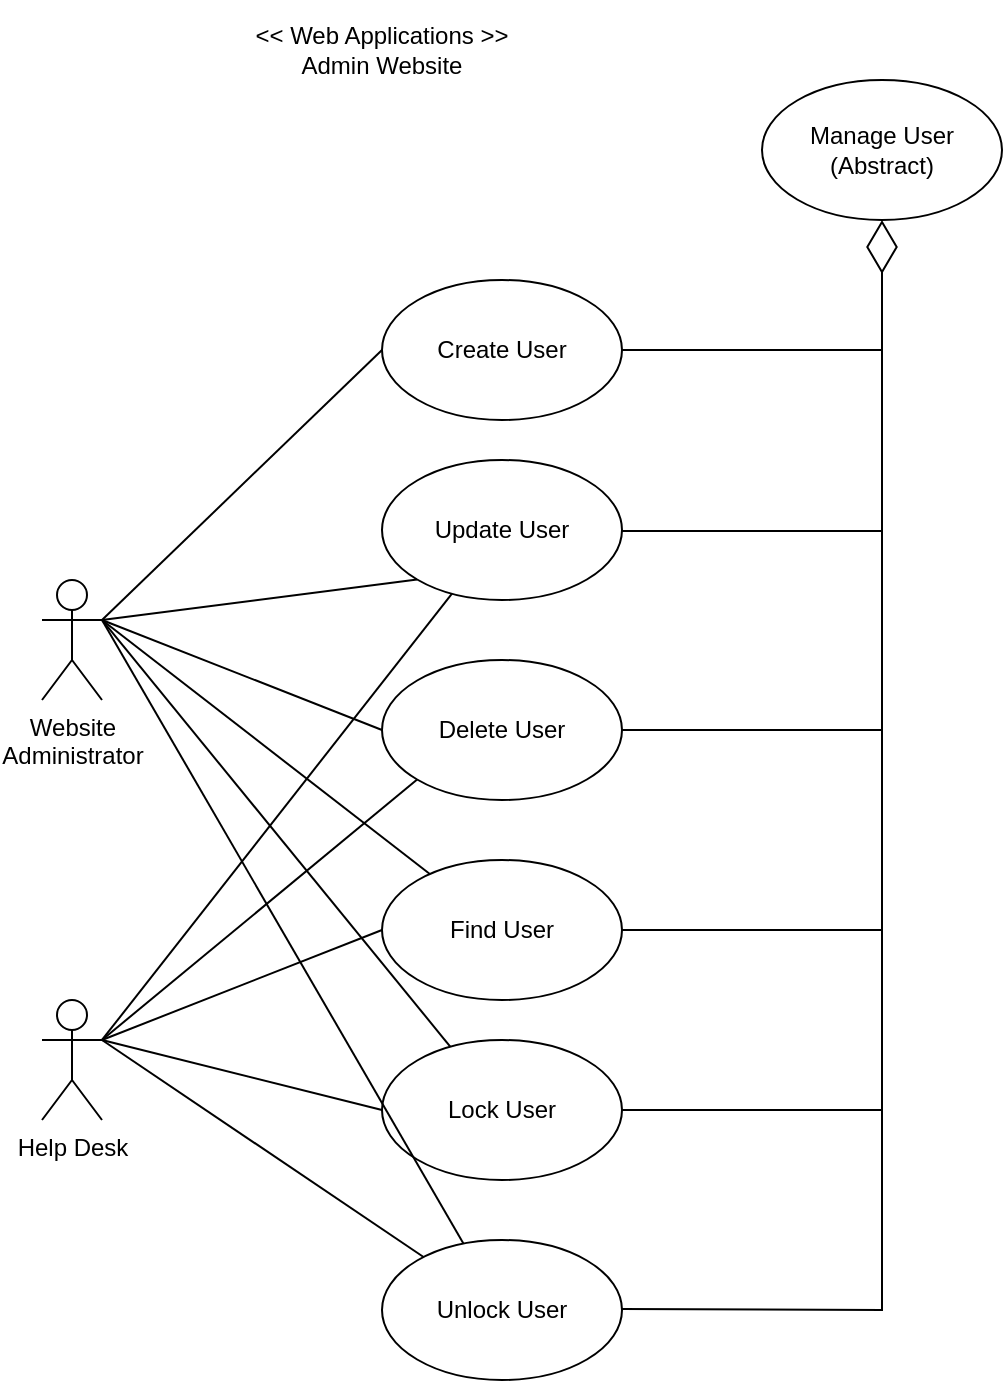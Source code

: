 <mxfile version="21.1.7" type="device">
  <diagram name="Trang-1" id="2c8AOubSLkgFrrMoEyiY">
    <mxGraphModel dx="1400" dy="764" grid="1" gridSize="10" guides="1" tooltips="1" connect="1" arrows="1" fold="1" page="1" pageScale="1" pageWidth="3300" pageHeight="4681" math="0" shadow="0">
      <root>
        <mxCell id="0" />
        <mxCell id="1" parent="0" />
        <mxCell id="uvTS3VmrBhTLHeoMEQkP-1" value="Website&lt;br&gt;Administrator" style="shape=umlActor;verticalLabelPosition=bottom;verticalAlign=top;html=1;outlineConnect=0;" vertex="1" parent="1">
          <mxGeometry x="390" y="620" width="30" height="60" as="geometry" />
        </mxCell>
        <mxCell id="uvTS3VmrBhTLHeoMEQkP-2" value="Help Desk" style="shape=umlActor;verticalLabelPosition=bottom;verticalAlign=top;html=1;outlineConnect=0;" vertex="1" parent="1">
          <mxGeometry x="390" y="830" width="30" height="60" as="geometry" />
        </mxCell>
        <mxCell id="uvTS3VmrBhTLHeoMEQkP-3" value="&amp;lt;&amp;lt; Web Applications &amp;gt;&amp;gt;&lt;br&gt;Admin Website" style="text;html=1;strokeColor=none;fillColor=none;align=center;verticalAlign=middle;whiteSpace=wrap;rounded=0;" vertex="1" parent="1">
          <mxGeometry x="480" y="330" width="160" height="50" as="geometry" />
        </mxCell>
        <mxCell id="uvTS3VmrBhTLHeoMEQkP-5" value="" style="ellipse;whiteSpace=wrap;html=1;" vertex="1" parent="1">
          <mxGeometry x="560" y="470" width="120" height="70" as="geometry" />
        </mxCell>
        <mxCell id="uvTS3VmrBhTLHeoMEQkP-6" value="" style="ellipse;whiteSpace=wrap;html=1;" vertex="1" parent="1">
          <mxGeometry x="560" y="560" width="120" height="70" as="geometry" />
        </mxCell>
        <mxCell id="uvTS3VmrBhTLHeoMEQkP-7" value="" style="ellipse;whiteSpace=wrap;html=1;" vertex="1" parent="1">
          <mxGeometry x="560" y="660" width="120" height="70" as="geometry" />
        </mxCell>
        <mxCell id="uvTS3VmrBhTLHeoMEQkP-8" value="" style="ellipse;whiteSpace=wrap;html=1;" vertex="1" parent="1">
          <mxGeometry x="560" y="760" width="120" height="70" as="geometry" />
        </mxCell>
        <mxCell id="uvTS3VmrBhTLHeoMEQkP-9" value="" style="ellipse;whiteSpace=wrap;html=1;" vertex="1" parent="1">
          <mxGeometry x="560" y="850" width="120" height="70" as="geometry" />
        </mxCell>
        <mxCell id="uvTS3VmrBhTLHeoMEQkP-10" value="" style="ellipse;whiteSpace=wrap;html=1;" vertex="1" parent="1">
          <mxGeometry x="560" y="950" width="120" height="70" as="geometry" />
        </mxCell>
        <mxCell id="uvTS3VmrBhTLHeoMEQkP-11" value="" style="ellipse;whiteSpace=wrap;html=1;" vertex="1" parent="1">
          <mxGeometry x="750" y="370" width="120" height="70" as="geometry" />
        </mxCell>
        <mxCell id="uvTS3VmrBhTLHeoMEQkP-12" value="Manage User&lt;br&gt;(Abstract)" style="text;html=1;strokeColor=none;fillColor=none;align=center;verticalAlign=middle;whiteSpace=wrap;rounded=0;" vertex="1" parent="1">
          <mxGeometry x="760" y="390" width="100" height="30" as="geometry" />
        </mxCell>
        <mxCell id="uvTS3VmrBhTLHeoMEQkP-13" value="Create User" style="text;html=1;strokeColor=none;fillColor=none;align=center;verticalAlign=middle;whiteSpace=wrap;rounded=0;" vertex="1" parent="1">
          <mxGeometry x="580" y="490" width="80" height="30" as="geometry" />
        </mxCell>
        <mxCell id="uvTS3VmrBhTLHeoMEQkP-14" value="Update User" style="text;html=1;strokeColor=none;fillColor=none;align=center;verticalAlign=middle;whiteSpace=wrap;rounded=0;" vertex="1" parent="1">
          <mxGeometry x="585" y="580" width="70" height="30" as="geometry" />
        </mxCell>
        <mxCell id="uvTS3VmrBhTLHeoMEQkP-15" value="Delete User" style="text;html=1;strokeColor=none;fillColor=none;align=center;verticalAlign=middle;whiteSpace=wrap;rounded=0;" vertex="1" parent="1">
          <mxGeometry x="585" y="680" width="70" height="30" as="geometry" />
        </mxCell>
        <mxCell id="uvTS3VmrBhTLHeoMEQkP-16" value="Find User" style="text;html=1;strokeColor=none;fillColor=none;align=center;verticalAlign=middle;whiteSpace=wrap;rounded=0;" vertex="1" parent="1">
          <mxGeometry x="590" y="780" width="60" height="30" as="geometry" />
        </mxCell>
        <mxCell id="uvTS3VmrBhTLHeoMEQkP-17" value="Lock User" style="text;html=1;strokeColor=none;fillColor=none;align=center;verticalAlign=middle;whiteSpace=wrap;rounded=0;" vertex="1" parent="1">
          <mxGeometry x="590" y="870" width="60" height="30" as="geometry" />
        </mxCell>
        <mxCell id="uvTS3VmrBhTLHeoMEQkP-18" value="Unlock User" style="text;html=1;strokeColor=none;fillColor=none;align=center;verticalAlign=middle;whiteSpace=wrap;rounded=0;" vertex="1" parent="1">
          <mxGeometry x="580" y="970" width="80" height="30" as="geometry" />
        </mxCell>
        <mxCell id="uvTS3VmrBhTLHeoMEQkP-19" value="" style="endArrow=none;html=1;rounded=0;entryX=0;entryY=1;entryDx=0;entryDy=0;exitX=1;exitY=0.333;exitDx=0;exitDy=0;exitPerimeter=0;" edge="1" parent="1" source="uvTS3VmrBhTLHeoMEQkP-1" target="uvTS3VmrBhTLHeoMEQkP-6">
          <mxGeometry width="50" height="50" relative="1" as="geometry">
            <mxPoint x="450" y="640" as="sourcePoint" />
            <mxPoint x="470" y="610" as="targetPoint" />
          </mxGeometry>
        </mxCell>
        <mxCell id="uvTS3VmrBhTLHeoMEQkP-20" value="" style="endArrow=none;html=1;rounded=0;entryX=0;entryY=0.5;entryDx=0;entryDy=0;exitX=1;exitY=0.333;exitDx=0;exitDy=0;exitPerimeter=0;" edge="1" parent="1" source="uvTS3VmrBhTLHeoMEQkP-1" target="uvTS3VmrBhTLHeoMEQkP-7">
          <mxGeometry width="50" height="50" relative="1" as="geometry">
            <mxPoint x="430" y="660" as="sourcePoint" />
            <mxPoint x="510" y="650" as="targetPoint" />
          </mxGeometry>
        </mxCell>
        <mxCell id="uvTS3VmrBhTLHeoMEQkP-21" value="" style="endArrow=none;html=1;rounded=0;exitX=1;exitY=0.333;exitDx=0;exitDy=0;exitPerimeter=0;" edge="1" parent="1" source="uvTS3VmrBhTLHeoMEQkP-1" target="uvTS3VmrBhTLHeoMEQkP-8">
          <mxGeometry width="50" height="50" relative="1" as="geometry">
            <mxPoint x="450" y="770" as="sourcePoint" />
            <mxPoint x="500" y="720" as="targetPoint" />
          </mxGeometry>
        </mxCell>
        <mxCell id="uvTS3VmrBhTLHeoMEQkP-22" value="" style="endArrow=none;html=1;rounded=0;exitX=1;exitY=0.333;exitDx=0;exitDy=0;exitPerimeter=0;" edge="1" parent="1" source="uvTS3VmrBhTLHeoMEQkP-1" target="uvTS3VmrBhTLHeoMEQkP-9">
          <mxGeometry width="50" height="50" relative="1" as="geometry">
            <mxPoint x="400" y="870" as="sourcePoint" />
            <mxPoint x="450" y="820" as="targetPoint" />
          </mxGeometry>
        </mxCell>
        <mxCell id="uvTS3VmrBhTLHeoMEQkP-23" value="" style="endArrow=none;html=1;rounded=0;exitX=1;exitY=0.333;exitDx=0;exitDy=0;exitPerimeter=0;" edge="1" parent="1" source="uvTS3VmrBhTLHeoMEQkP-1" target="uvTS3VmrBhTLHeoMEQkP-10">
          <mxGeometry width="50" height="50" relative="1" as="geometry">
            <mxPoint x="400" y="870" as="sourcePoint" />
            <mxPoint x="450" y="820" as="targetPoint" />
          </mxGeometry>
        </mxCell>
        <mxCell id="uvTS3VmrBhTLHeoMEQkP-24" value="" style="endArrow=none;html=1;rounded=0;exitX=1;exitY=0.333;exitDx=0;exitDy=0;exitPerimeter=0;" edge="1" parent="1" source="uvTS3VmrBhTLHeoMEQkP-2" target="uvTS3VmrBhTLHeoMEQkP-6">
          <mxGeometry width="50" height="50" relative="1" as="geometry">
            <mxPoint x="430" y="830" as="sourcePoint" />
            <mxPoint x="450" y="820" as="targetPoint" />
          </mxGeometry>
        </mxCell>
        <mxCell id="uvTS3VmrBhTLHeoMEQkP-25" value="" style="endArrow=none;html=1;rounded=0;entryX=0;entryY=1;entryDx=0;entryDy=0;exitX=1;exitY=0.333;exitDx=0;exitDy=0;exitPerimeter=0;" edge="1" parent="1" source="uvTS3VmrBhTLHeoMEQkP-2" target="uvTS3VmrBhTLHeoMEQkP-7">
          <mxGeometry width="50" height="50" relative="1" as="geometry">
            <mxPoint x="400" y="870" as="sourcePoint" />
            <mxPoint x="450" y="820" as="targetPoint" />
          </mxGeometry>
        </mxCell>
        <mxCell id="uvTS3VmrBhTLHeoMEQkP-26" value="" style="endArrow=none;html=1;rounded=0;entryX=0;entryY=0.5;entryDx=0;entryDy=0;" edge="1" parent="1" target="uvTS3VmrBhTLHeoMEQkP-8">
          <mxGeometry width="50" height="50" relative="1" as="geometry">
            <mxPoint x="420" y="850" as="sourcePoint" />
            <mxPoint x="450" y="820" as="targetPoint" />
          </mxGeometry>
        </mxCell>
        <mxCell id="uvTS3VmrBhTLHeoMEQkP-27" value="" style="endArrow=none;html=1;rounded=0;entryX=0;entryY=0.5;entryDx=0;entryDy=0;exitX=1;exitY=0.333;exitDx=0;exitDy=0;exitPerimeter=0;" edge="1" parent="1" source="uvTS3VmrBhTLHeoMEQkP-2" target="uvTS3VmrBhTLHeoMEQkP-9">
          <mxGeometry width="50" height="50" relative="1" as="geometry">
            <mxPoint x="400" y="870" as="sourcePoint" />
            <mxPoint x="450" y="820" as="targetPoint" />
          </mxGeometry>
        </mxCell>
        <mxCell id="uvTS3VmrBhTLHeoMEQkP-28" value="" style="endArrow=none;html=1;rounded=0;exitX=1;exitY=0.333;exitDx=0;exitDy=0;exitPerimeter=0;" edge="1" parent="1" source="uvTS3VmrBhTLHeoMEQkP-2" target="uvTS3VmrBhTLHeoMEQkP-10">
          <mxGeometry width="50" height="50" relative="1" as="geometry">
            <mxPoint x="400" y="870" as="sourcePoint" />
            <mxPoint x="450" y="820" as="targetPoint" />
          </mxGeometry>
        </mxCell>
        <mxCell id="uvTS3VmrBhTLHeoMEQkP-29" value="" style="endArrow=none;html=1;rounded=0;entryX=0;entryY=0.5;entryDx=0;entryDy=0;exitX=1;exitY=0.333;exitDx=0;exitDy=0;exitPerimeter=0;" edge="1" parent="1" source="uvTS3VmrBhTLHeoMEQkP-1" target="uvTS3VmrBhTLHeoMEQkP-5">
          <mxGeometry width="50" height="50" relative="1" as="geometry">
            <mxPoint x="410" y="610" as="sourcePoint" />
            <mxPoint x="549" y="572" as="targetPoint" />
          </mxGeometry>
        </mxCell>
        <mxCell id="uvTS3VmrBhTLHeoMEQkP-30" value="" style="endArrow=diamondThin;endFill=0;endSize=24;html=1;rounded=0;entryX=0.5;entryY=1;entryDx=0;entryDy=0;" edge="1" parent="1" target="uvTS3VmrBhTLHeoMEQkP-11">
          <mxGeometry width="160" relative="1" as="geometry">
            <mxPoint x="680" y="984.52" as="sourcePoint" />
            <mxPoint x="840" y="984.52" as="targetPoint" />
            <Array as="points">
              <mxPoint x="810" y="985" />
            </Array>
          </mxGeometry>
        </mxCell>
        <mxCell id="uvTS3VmrBhTLHeoMEQkP-31" value="" style="line;strokeWidth=1;fillColor=none;align=left;verticalAlign=middle;spacingTop=-1;spacingLeft=3;spacingRight=3;rotatable=0;labelPosition=right;points=[];portConstraint=eastwest;strokeColor=inherit;" vertex="1" parent="1">
          <mxGeometry x="680" y="881" width="130" height="8" as="geometry" />
        </mxCell>
        <mxCell id="uvTS3VmrBhTLHeoMEQkP-32" value="" style="line;strokeWidth=1;fillColor=none;align=left;verticalAlign=middle;spacingTop=-1;spacingLeft=3;spacingRight=3;rotatable=0;labelPosition=right;points=[];portConstraint=eastwest;strokeColor=inherit;" vertex="1" parent="1">
          <mxGeometry x="680" y="719.5" width="130" height="151" as="geometry" />
        </mxCell>
        <mxCell id="uvTS3VmrBhTLHeoMEQkP-33" value="" style="line;strokeWidth=1;fillColor=none;align=left;verticalAlign=middle;spacingTop=-1;spacingLeft=3;spacingRight=3;rotatable=0;labelPosition=right;points=[];portConstraint=eastwest;strokeColor=inherit;" vertex="1" parent="1">
          <mxGeometry x="680" y="619.5" width="130" height="151" as="geometry" />
        </mxCell>
        <mxCell id="uvTS3VmrBhTLHeoMEQkP-34" value="" style="line;strokeWidth=1;fillColor=none;align=left;verticalAlign=middle;spacingTop=-1;spacingLeft=3;spacingRight=3;rotatable=0;labelPosition=right;points=[];portConstraint=eastwest;strokeColor=inherit;" vertex="1" parent="1">
          <mxGeometry x="680" y="520" width="130" height="151" as="geometry" />
        </mxCell>
        <mxCell id="uvTS3VmrBhTLHeoMEQkP-35" value="" style="line;strokeWidth=1;fillColor=none;align=left;verticalAlign=middle;spacingTop=-1;spacingLeft=3;spacingRight=3;rotatable=0;labelPosition=right;points=[];portConstraint=eastwest;strokeColor=inherit;" vertex="1" parent="1">
          <mxGeometry x="680" y="429.5" width="130" height="151" as="geometry" />
        </mxCell>
      </root>
    </mxGraphModel>
  </diagram>
</mxfile>
